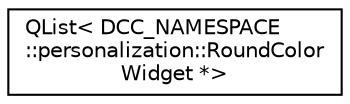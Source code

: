 digraph "类继承关系图"
{
  edge [fontname="Helvetica",fontsize="10",labelfontname="Helvetica",labelfontsize="10"];
  node [fontname="Helvetica",fontsize="10",shape=record];
  rankdir="LR";
  Node0 [label="QList\< DCC_NAMESPACE\l::personalization::RoundColor\lWidget *\>",height=0.2,width=0.4,color="black", fillcolor="white", style="filled",URL="$class_q_list.html"];
}
